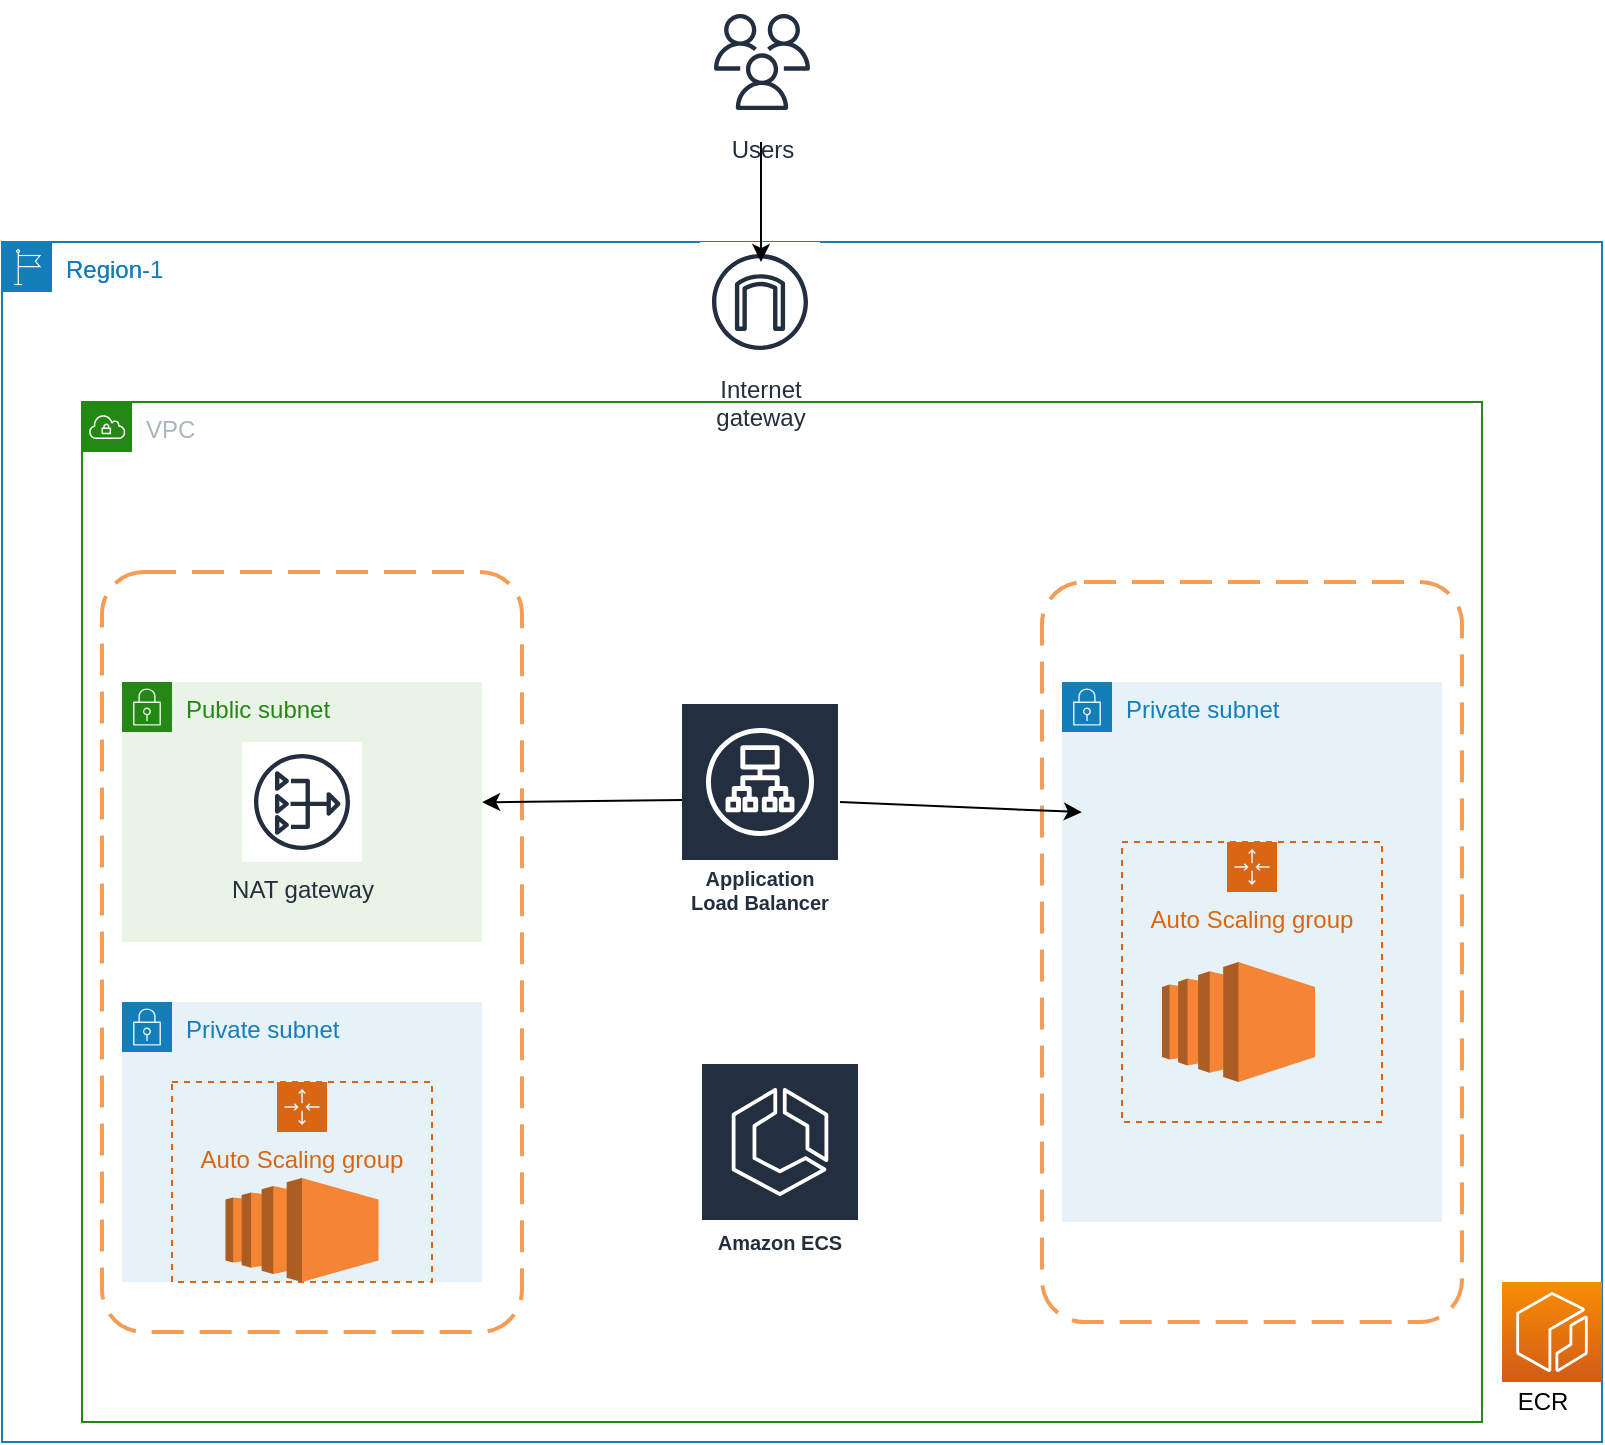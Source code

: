 <mxfile version="20.8.10" type="device"><diagram name="Page-1" id="sjb_JQy6wXpw3Uh3fb3N"><mxGraphModel dx="864" dy="516" grid="1" gridSize="10" guides="1" tooltips="1" connect="1" arrows="1" fold="1" page="1" pageScale="1" pageWidth="827" pageHeight="1169" math="0" shadow="0"><root><mxCell id="0"/><mxCell id="1" parent="0"/><mxCell id="6Pjgk1QW7pi8fkm3Ik_9-4" value="Region" style="points=[[0,0],[0.25,0],[0.5,0],[0.75,0],[1,0],[1,0.25],[1,0.5],[1,0.75],[1,1],[0.75,1],[0.5,1],[0.25,1],[0,1],[0,0.75],[0,0.5],[0,0.25]];outlineConnect=0;gradientColor=none;html=1;whiteSpace=wrap;fontSize=12;fontStyle=0;container=1;pointerEvents=0;collapsible=0;recursiveResize=0;shape=mxgraph.aws4.group;grIcon=mxgraph.aws4.group_region;strokeColor=#147EBA;fillColor=none;verticalAlign=top;align=left;spacingLeft=30;fontColor=#147EBA;" parent="1" vertex="1"><mxGeometry x="20" y="200" width="800" height="600" as="geometry"/></mxCell><mxCell id="6Pjgk1QW7pi8fkm3Ik_9-6" value="VPC" style="points=[[0,0],[0.25,0],[0.5,0],[0.75,0],[1,0],[1,0.25],[1,0.5],[1,0.75],[1,1],[0.75,1],[0.5,1],[0.25,1],[0,1],[0,0.75],[0,0.5],[0,0.25]];outlineConnect=0;gradientColor=none;html=1;whiteSpace=wrap;fontSize=12;fontStyle=0;container=1;pointerEvents=0;collapsible=0;recursiveResize=0;shape=mxgraph.aws4.group;grIcon=mxgraph.aws4.group_vpc;strokeColor=#248814;fillColor=none;verticalAlign=top;align=left;spacingLeft=30;fontColor=#AAB7B8;dashed=0;" parent="1" vertex="1"><mxGeometry x="60" y="280" width="700" height="510" as="geometry"/></mxCell><mxCell id="6Pjgk1QW7pi8fkm3Ik_9-1" value="Region-1" style="points=[[0,0],[0.25,0],[0.5,0],[0.75,0],[1,0],[1,0.25],[1,0.5],[1,0.75],[1,1],[0.75,1],[0.5,1],[0.25,1],[0,1],[0,0.75],[0,0.5],[0,0.25]];outlineConnect=0;gradientColor=none;html=1;whiteSpace=wrap;fontSize=12;fontStyle=0;container=1;pointerEvents=0;collapsible=0;recursiveResize=0;shape=mxgraph.aws4.group;grIcon=mxgraph.aws4.group_region;strokeColor=#147EBA;fillColor=none;verticalAlign=top;align=left;spacingLeft=30;fontColor=#147EBA;dashed=1;" parent="1" vertex="1"><mxGeometry x="20" y="200" width="800" height="600" as="geometry"/></mxCell><mxCell id="6Pjgk1QW7pi8fkm3Ik_9-74" value="" style="rounded=1;arcSize=10;dashed=1;strokeColor=#F59D56;fillColor=none;gradientColor=none;dashPattern=8 4;strokeWidth=2;" parent="6Pjgk1QW7pi8fkm3Ik_9-1" vertex="1"><mxGeometry x="520" y="170" width="210" height="370" as="geometry"/></mxCell><mxCell id="6Pjgk1QW7pi8fkm3Ik_9-10" value="Private subnet" style="points=[[0,0],[0.25,0],[0.5,0],[0.75,0],[1,0],[1,0.25],[1,0.5],[1,0.75],[1,1],[0.75,1],[0.5,1],[0.25,1],[0,1],[0,0.75],[0,0.5],[0,0.25]];outlineConnect=0;gradientColor=none;html=1;whiteSpace=wrap;fontSize=12;fontStyle=0;container=1;pointerEvents=0;collapsible=0;recursiveResize=0;shape=mxgraph.aws4.group;grIcon=mxgraph.aws4.group_security_group;grStroke=0;strokeColor=#147EBA;fillColor=#E6F2F8;verticalAlign=top;align=left;spacingLeft=30;fontColor=#147EBA;dashed=0;" parent="6Pjgk1QW7pi8fkm3Ik_9-1" vertex="1"><mxGeometry x="530" y="220" width="190" height="270" as="geometry"/></mxCell><mxCell id="6Pjgk1QW7pi8fkm3Ik_9-9" value="Private subnet" style="points=[[0,0],[0.25,0],[0.5,0],[0.75,0],[1,0],[1,0.25],[1,0.5],[1,0.75],[1,1],[0.75,1],[0.5,1],[0.25,1],[0,1],[0,0.75],[0,0.5],[0,0.25]];outlineConnect=0;gradientColor=none;html=1;whiteSpace=wrap;fontSize=12;fontStyle=0;container=1;pointerEvents=0;collapsible=0;recursiveResize=0;shape=mxgraph.aws4.group;grIcon=mxgraph.aws4.group_security_group;grStroke=0;strokeColor=#147EBA;fillColor=#E6F2F8;verticalAlign=top;align=left;spacingLeft=30;fontColor=#147EBA;dashed=0;" parent="6Pjgk1QW7pi8fkm3Ik_9-1" vertex="1"><mxGeometry x="60" y="380" width="180" height="140" as="geometry"/></mxCell><mxCell id="6Pjgk1QW7pi8fkm3Ik_9-73" value="" style="rounded=1;arcSize=10;dashed=1;strokeColor=#F59D56;fillColor=none;gradientColor=none;dashPattern=8 4;strokeWidth=2;" parent="6Pjgk1QW7pi8fkm3Ik_9-1" vertex="1"><mxGeometry x="50" y="165" width="210" height="380" as="geometry"/></mxCell><mxCell id="3ZOeNzutt7Aq86roJk_y-25" value="Internet&#10;gateway" style="sketch=0;outlineConnect=0;fontColor=#232F3E;gradientColor=none;strokeColor=#232F3E;fillColor=#ffffff;dashed=0;verticalLabelPosition=bottom;verticalAlign=top;align=center;html=1;fontSize=12;fontStyle=0;aspect=fixed;shape=mxgraph.aws4.resourceIcon;resIcon=mxgraph.aws4.internet_gateway;" parent="6Pjgk1QW7pi8fkm3Ik_9-1" vertex="1"><mxGeometry x="349" width="60" height="60" as="geometry"/></mxCell><mxCell id="6Pjgk1QW7pi8fkm3Ik_9-7" value="Public subnet" style="points=[[0,0],[0.25,0],[0.5,0],[0.75,0],[1,0],[1,0.25],[1,0.5],[1,0.75],[1,1],[0.75,1],[0.5,1],[0.25,1],[0,1],[0,0.75],[0,0.5],[0,0.25]];outlineConnect=0;gradientColor=none;html=1;whiteSpace=wrap;fontSize=12;fontStyle=0;container=1;pointerEvents=0;collapsible=0;recursiveResize=0;shape=mxgraph.aws4.group;grIcon=mxgraph.aws4.group_security_group;grStroke=0;strokeColor=#248814;fillColor=#E9F3E6;verticalAlign=top;align=left;spacingLeft=30;fontColor=#248814;dashed=0;" parent="6Pjgk1QW7pi8fkm3Ik_9-1" vertex="1"><mxGeometry x="60" y="220" width="180" height="130" as="geometry"/></mxCell><mxCell id="3ZOeNzutt7Aq86roJk_y-27" value="NAT gateway" style="sketch=0;outlineConnect=0;fontColor=#232F3E;gradientColor=none;strokeColor=#232F3E;fillColor=#ffffff;dashed=0;verticalLabelPosition=bottom;verticalAlign=top;align=center;html=1;fontSize=12;fontStyle=0;aspect=fixed;shape=mxgraph.aws4.resourceIcon;resIcon=mxgraph.aws4.nat_gateway;" parent="6Pjgk1QW7pi8fkm3Ik_9-7" vertex="1"><mxGeometry x="60" y="30" width="60" height="60" as="geometry"/></mxCell><mxCell id="3ZOeNzutt7Aq86roJk_y-28" value="Application Load Balancer" style="sketch=0;outlineConnect=0;fontColor=#232F3E;gradientColor=none;strokeColor=#ffffff;fillColor=#232F3E;dashed=0;verticalLabelPosition=middle;verticalAlign=bottom;align=center;html=1;whiteSpace=wrap;fontSize=10;fontStyle=1;spacing=3;shape=mxgraph.aws4.productIcon;prIcon=mxgraph.aws4.application_load_balancer;" parent="6Pjgk1QW7pi8fkm3Ik_9-1" vertex="1"><mxGeometry x="339" y="230" width="80" height="110" as="geometry"/></mxCell><mxCell id="3ZOeNzutt7Aq86roJk_y-29" value="Auto Scaling group" style="points=[[0,0],[0.25,0],[0.5,0],[0.75,0],[1,0],[1,0.25],[1,0.5],[1,0.75],[1,1],[0.75,1],[0.5,1],[0.25,1],[0,1],[0,0.75],[0,0.5],[0,0.25]];outlineConnect=0;gradientColor=none;html=1;whiteSpace=wrap;fontSize=12;fontStyle=0;container=1;pointerEvents=0;collapsible=0;recursiveResize=0;shape=mxgraph.aws4.groupCenter;grIcon=mxgraph.aws4.group_auto_scaling_group;grStroke=1;strokeColor=#D86613;fillColor=none;verticalAlign=top;align=center;fontColor=#D86613;dashed=1;spacingTop=25;" parent="6Pjgk1QW7pi8fkm3Ik_9-1" vertex="1"><mxGeometry x="85" y="420" width="130" height="100" as="geometry"/></mxCell><mxCell id="3ZOeNzutt7Aq86roJk_y-31" value="Auto Scaling group" style="points=[[0,0],[0.25,0],[0.5,0],[0.75,0],[1,0],[1,0.25],[1,0.5],[1,0.75],[1,1],[0.75,1],[0.5,1],[0.25,1],[0,1],[0,0.75],[0,0.5],[0,0.25]];outlineConnect=0;gradientColor=none;html=1;whiteSpace=wrap;fontSize=12;fontStyle=0;container=1;pointerEvents=0;collapsible=0;recursiveResize=0;shape=mxgraph.aws4.groupCenter;grIcon=mxgraph.aws4.group_auto_scaling_group;grStroke=1;strokeColor=#D86613;fillColor=none;verticalAlign=top;align=center;fontColor=#D86613;dashed=1;spacingTop=25;" parent="6Pjgk1QW7pi8fkm3Ik_9-1" vertex="1"><mxGeometry x="560" y="300" width="130" height="140" as="geometry"/></mxCell><mxCell id="3ZOeNzutt7Aq86roJk_y-49" value="" style="outlineConnect=0;dashed=0;verticalLabelPosition=bottom;verticalAlign=top;align=center;html=1;shape=mxgraph.aws3.ec2;fillColor=#F58534;gradientColor=none;" parent="3ZOeNzutt7Aq86roJk_y-31" vertex="1"><mxGeometry x="20" y="60" width="76.5" height="60" as="geometry"/></mxCell><mxCell id="3ZOeNzutt7Aq86roJk_y-33" value="Amazon ECS" style="sketch=0;outlineConnect=0;fontColor=#232F3E;gradientColor=none;strokeColor=#ffffff;fillColor=#232F3E;dashed=0;verticalLabelPosition=middle;verticalAlign=bottom;align=center;html=1;whiteSpace=wrap;fontSize=10;fontStyle=1;spacing=3;shape=mxgraph.aws4.productIcon;prIcon=mxgraph.aws4.ecs;" parent="6Pjgk1QW7pi8fkm3Ik_9-1" vertex="1"><mxGeometry x="349" y="410" width="80" height="100" as="geometry"/></mxCell><mxCell id="3ZOeNzutt7Aq86roJk_y-39" value="" style="endArrow=classic;html=1;rounded=0;entryX=0.095;entryY=0.311;entryDx=0;entryDy=0;entryPerimeter=0;" parent="6Pjgk1QW7pi8fkm3Ik_9-1" target="6Pjgk1QW7pi8fkm3Ik_9-74" edge="1"><mxGeometry width="50" height="50" relative="1" as="geometry"><mxPoint x="419" y="280" as="sourcePoint"/><mxPoint x="469" y="230" as="targetPoint"/></mxGeometry></mxCell><mxCell id="3ZOeNzutt7Aq86roJk_y-40" value="" style="endArrow=classic;html=1;rounded=0;entryX=0.905;entryY=0.303;entryDx=0;entryDy=0;entryPerimeter=0;exitX=0.013;exitY=0.445;exitDx=0;exitDy=0;exitPerimeter=0;" parent="6Pjgk1QW7pi8fkm3Ik_9-1" source="3ZOeNzutt7Aq86roJk_y-28" target="6Pjgk1QW7pi8fkm3Ik_9-73" edge="1"><mxGeometry width="50" height="50" relative="1" as="geometry"><mxPoint x="289" y="260" as="sourcePoint"/><mxPoint x="339" y="210" as="targetPoint"/></mxGeometry></mxCell><mxCell id="3ZOeNzutt7Aq86roJk_y-41" value="" style="sketch=0;points=[[0,0,0],[0.25,0,0],[0.5,0,0],[0.75,0,0],[1,0,0],[0,1,0],[0.25,1,0],[0.5,1,0],[0.75,1,0],[1,1,0],[0,0.25,0],[0,0.5,0],[0,0.75,0],[1,0.25,0],[1,0.5,0],[1,0.75,0]];outlineConnect=0;fontColor=#232F3E;gradientColor=#F78E04;gradientDirection=north;fillColor=#D05C17;strokeColor=#ffffff;dashed=0;verticalLabelPosition=bottom;verticalAlign=top;align=center;html=1;fontSize=12;fontStyle=0;aspect=fixed;shape=mxgraph.aws4.resourceIcon;resIcon=mxgraph.aws4.ecr;" parent="6Pjgk1QW7pi8fkm3Ik_9-1" vertex="1"><mxGeometry x="750" y="520" width="50" height="50" as="geometry"/></mxCell><mxCell id="3ZOeNzutt7Aq86roJk_y-48" value="" style="outlineConnect=0;dashed=0;verticalLabelPosition=bottom;verticalAlign=top;align=center;html=1;shape=mxgraph.aws3.ec2;fillColor=#F58534;gradientColor=none;" parent="6Pjgk1QW7pi8fkm3Ik_9-1" vertex="1"><mxGeometry x="111.75" y="468" width="76.5" height="52" as="geometry"/></mxCell><mxCell id="HjPX_k0WdoTxYrUXeO8O-3" style="edgeStyle=orthogonalEdgeStyle;rounded=0;orthogonalLoop=1;jettySize=auto;html=1;exitX=0.5;exitY=1;exitDx=0;exitDy=0;" edge="1" parent="6Pjgk1QW7pi8fkm3Ik_9-1" source="3ZOeNzutt7Aq86roJk_y-31" target="3ZOeNzutt7Aq86roJk_y-31"><mxGeometry relative="1" as="geometry"/></mxCell><mxCell id="6Pjgk1QW7pi8fkm3Ik_9-62" value="" style="endArrow=classic;html=1;rounded=0;" parent="1" edge="1"><mxGeometry width="50" height="50" relative="1" as="geometry"><mxPoint x="399.5" y="150" as="sourcePoint"/><mxPoint x="399.5" y="210" as="targetPoint"/><Array as="points"><mxPoint x="399.5" y="180"/></Array></mxGeometry></mxCell><mxCell id="3ZOeNzutt7Aq86roJk_y-1" value="Users" style="sketch=0;outlineConnect=0;fontColor=#232F3E;gradientColor=none;strokeColor=#232F3E;fillColor=#ffffff;dashed=0;verticalLabelPosition=bottom;verticalAlign=top;align=center;html=1;fontSize=12;fontStyle=0;aspect=fixed;shape=mxgraph.aws4.resourceIcon;resIcon=mxgraph.aws4.users;" parent="1" vertex="1"><mxGeometry x="370" y="80" width="60" height="60" as="geometry"/></mxCell><mxCell id="3ZOeNzutt7Aq86roJk_y-42" value="ECR" style="text;html=1;align=center;verticalAlign=middle;resizable=0;points=[];autosize=1;strokeColor=none;fillColor=none;" parent="1" vertex="1"><mxGeometry x="765" y="765" width="50" height="30" as="geometry"/></mxCell></root></mxGraphModel></diagram></mxfile>